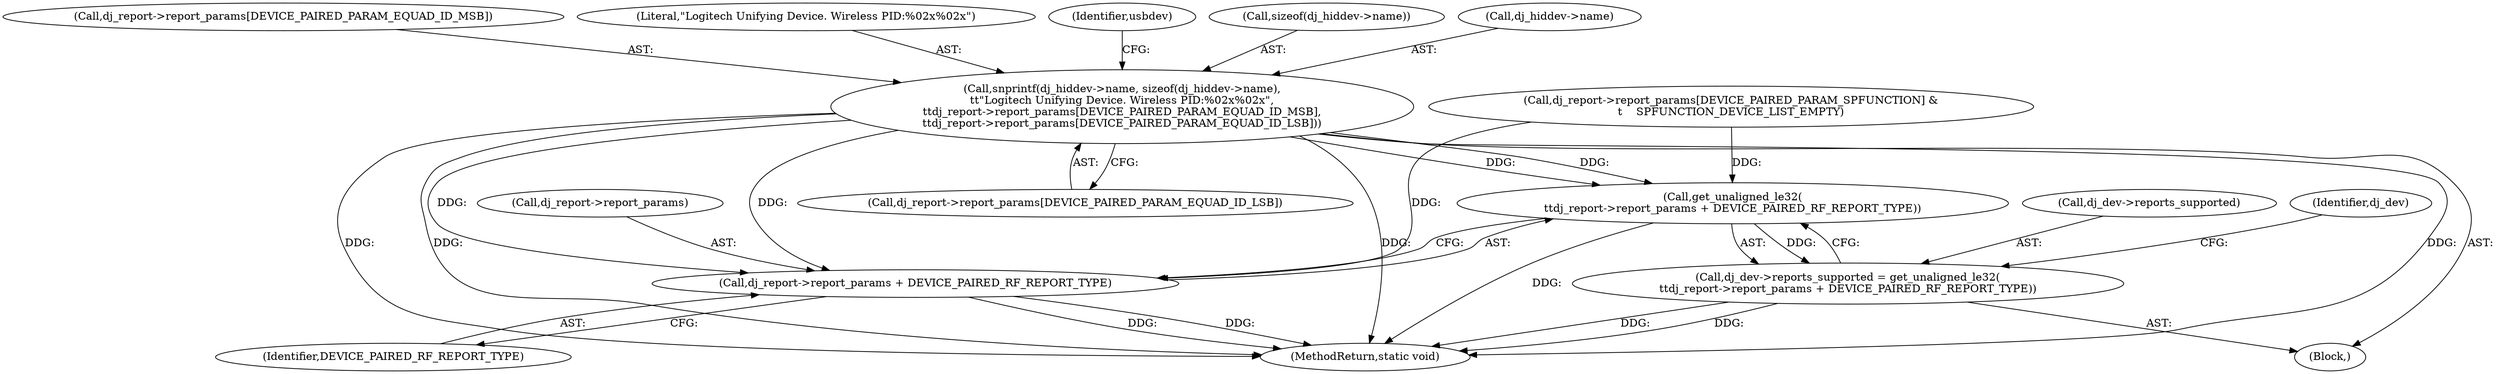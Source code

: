 digraph "0_linux_ad3e14d7c5268c2e24477c6ef54bbdf88add5d36_0@API" {
"1000241" [label="(Call,snprintf(dj_hiddev->name, sizeof(dj_hiddev->name),\n\t\t\"Logitech Unifying Device. Wireless PID:%02x%02x\",\n\t\tdj_report->report_params[DEVICE_PAIRED_PARAM_EQUAD_ID_MSB],\n\t\tdj_report->report_params[DEVICE_PAIRED_PARAM_EQUAD_ID_LSB]))"];
"1000308" [label="(Call,get_unaligned_le32(\n\t\tdj_report->report_params + DEVICE_PAIRED_RF_REPORT_TYPE))"];
"1000304" [label="(Call,dj_dev->reports_supported = get_unaligned_le32(\n\t\tdj_report->report_params + DEVICE_PAIRED_RF_REPORT_TYPE))"];
"1000309" [label="(Call,dj_report->report_params + DEVICE_PAIRED_RF_REPORT_TYPE)"];
"1000309" [label="(Call,dj_report->report_params + DEVICE_PAIRED_RF_REPORT_TYPE)"];
"1000255" [label="(Call,dj_report->report_params[DEVICE_PAIRED_PARAM_EQUAD_ID_LSB])"];
"1000250" [label="(Call,dj_report->report_params[DEVICE_PAIRED_PARAM_EQUAD_ID_MSB])"];
"1000304" [label="(Call,dj_dev->reports_supported = get_unaligned_le32(\n\t\tdj_report->report_params + DEVICE_PAIRED_RF_REPORT_TYPE))"];
"1000241" [label="(Call,snprintf(dj_hiddev->name, sizeof(dj_hiddev->name),\n\t\t\"Logitech Unifying Device. Wireless PID:%02x%02x\",\n\t\tdj_report->report_params[DEVICE_PAIRED_PARAM_EQUAD_ID_MSB],\n\t\tdj_report->report_params[DEVICE_PAIRED_PARAM_EQUAD_ID_LSB]))"];
"1000249" [label="(Literal,\"Logitech Unifying Device. Wireless PID:%02x%02x\")"];
"1000308" [label="(Call,get_unaligned_le32(\n\t\tdj_report->report_params + DEVICE_PAIRED_RF_REPORT_TYPE))"];
"1000305" [label="(Call,dj_dev->reports_supported)"];
"1000106" [label="(Block,)"];
"1000261" [label="(Identifier,usbdev)"];
"1000373" [label="(MethodReturn,static void)"];
"1000131" [label="(Call,dj_report->report_params[DEVICE_PAIRED_PARAM_SPFUNCTION] &\n\t    SPFUNCTION_DEVICE_LIST_EMPTY)"];
"1000245" [label="(Call,sizeof(dj_hiddev->name))"];
"1000242" [label="(Call,dj_hiddev->name)"];
"1000316" [label="(Identifier,dj_dev)"];
"1000313" [label="(Identifier,DEVICE_PAIRED_RF_REPORT_TYPE)"];
"1000310" [label="(Call,dj_report->report_params)"];
"1000241" -> "1000106"  [label="AST: "];
"1000241" -> "1000255"  [label="CFG: "];
"1000242" -> "1000241"  [label="AST: "];
"1000245" -> "1000241"  [label="AST: "];
"1000249" -> "1000241"  [label="AST: "];
"1000250" -> "1000241"  [label="AST: "];
"1000255" -> "1000241"  [label="AST: "];
"1000261" -> "1000241"  [label="CFG: "];
"1000241" -> "1000373"  [label="DDG: "];
"1000241" -> "1000373"  [label="DDG: "];
"1000241" -> "1000373"  [label="DDG: "];
"1000241" -> "1000373"  [label="DDG: "];
"1000241" -> "1000308"  [label="DDG: "];
"1000241" -> "1000308"  [label="DDG: "];
"1000241" -> "1000309"  [label="DDG: "];
"1000241" -> "1000309"  [label="DDG: "];
"1000308" -> "1000304"  [label="AST: "];
"1000308" -> "1000309"  [label="CFG: "];
"1000309" -> "1000308"  [label="AST: "];
"1000304" -> "1000308"  [label="CFG: "];
"1000308" -> "1000373"  [label="DDG: "];
"1000308" -> "1000304"  [label="DDG: "];
"1000131" -> "1000308"  [label="DDG: "];
"1000304" -> "1000106"  [label="AST: "];
"1000305" -> "1000304"  [label="AST: "];
"1000316" -> "1000304"  [label="CFG: "];
"1000304" -> "1000373"  [label="DDG: "];
"1000304" -> "1000373"  [label="DDG: "];
"1000309" -> "1000313"  [label="CFG: "];
"1000310" -> "1000309"  [label="AST: "];
"1000313" -> "1000309"  [label="AST: "];
"1000309" -> "1000373"  [label="DDG: "];
"1000309" -> "1000373"  [label="DDG: "];
"1000131" -> "1000309"  [label="DDG: "];
}
